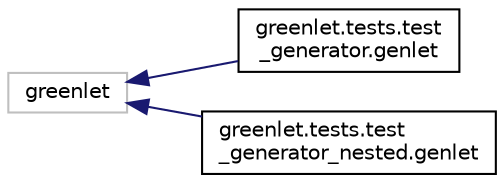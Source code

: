 digraph "Graphical Class Hierarchy"
{
 // LATEX_PDF_SIZE
  edge [fontname="Helvetica",fontsize="10",labelfontname="Helvetica",labelfontsize="10"];
  node [fontname="Helvetica",fontsize="10",shape=record];
  rankdir="LR";
  Node16146 [label="greenlet",height=0.2,width=0.4,color="grey75", fillcolor="white", style="filled",tooltip=" "];
  Node16146 -> Node0 [dir="back",color="midnightblue",fontsize="10",style="solid",fontname="Helvetica"];
  Node0 [label="greenlet.tests.test\l_generator.genlet",height=0.2,width=0.4,color="black", fillcolor="white", style="filled",URL="$classgreenlet_1_1tests_1_1test__generator_1_1genlet.html",tooltip=" "];
  Node16146 -> Node16148 [dir="back",color="midnightblue",fontsize="10",style="solid",fontname="Helvetica"];
  Node16148 [label="greenlet.tests.test\l_generator_nested.genlet",height=0.2,width=0.4,color="black", fillcolor="white", style="filled",URL="$classgreenlet_1_1tests_1_1test__generator__nested_1_1genlet.html",tooltip=" "];
}
